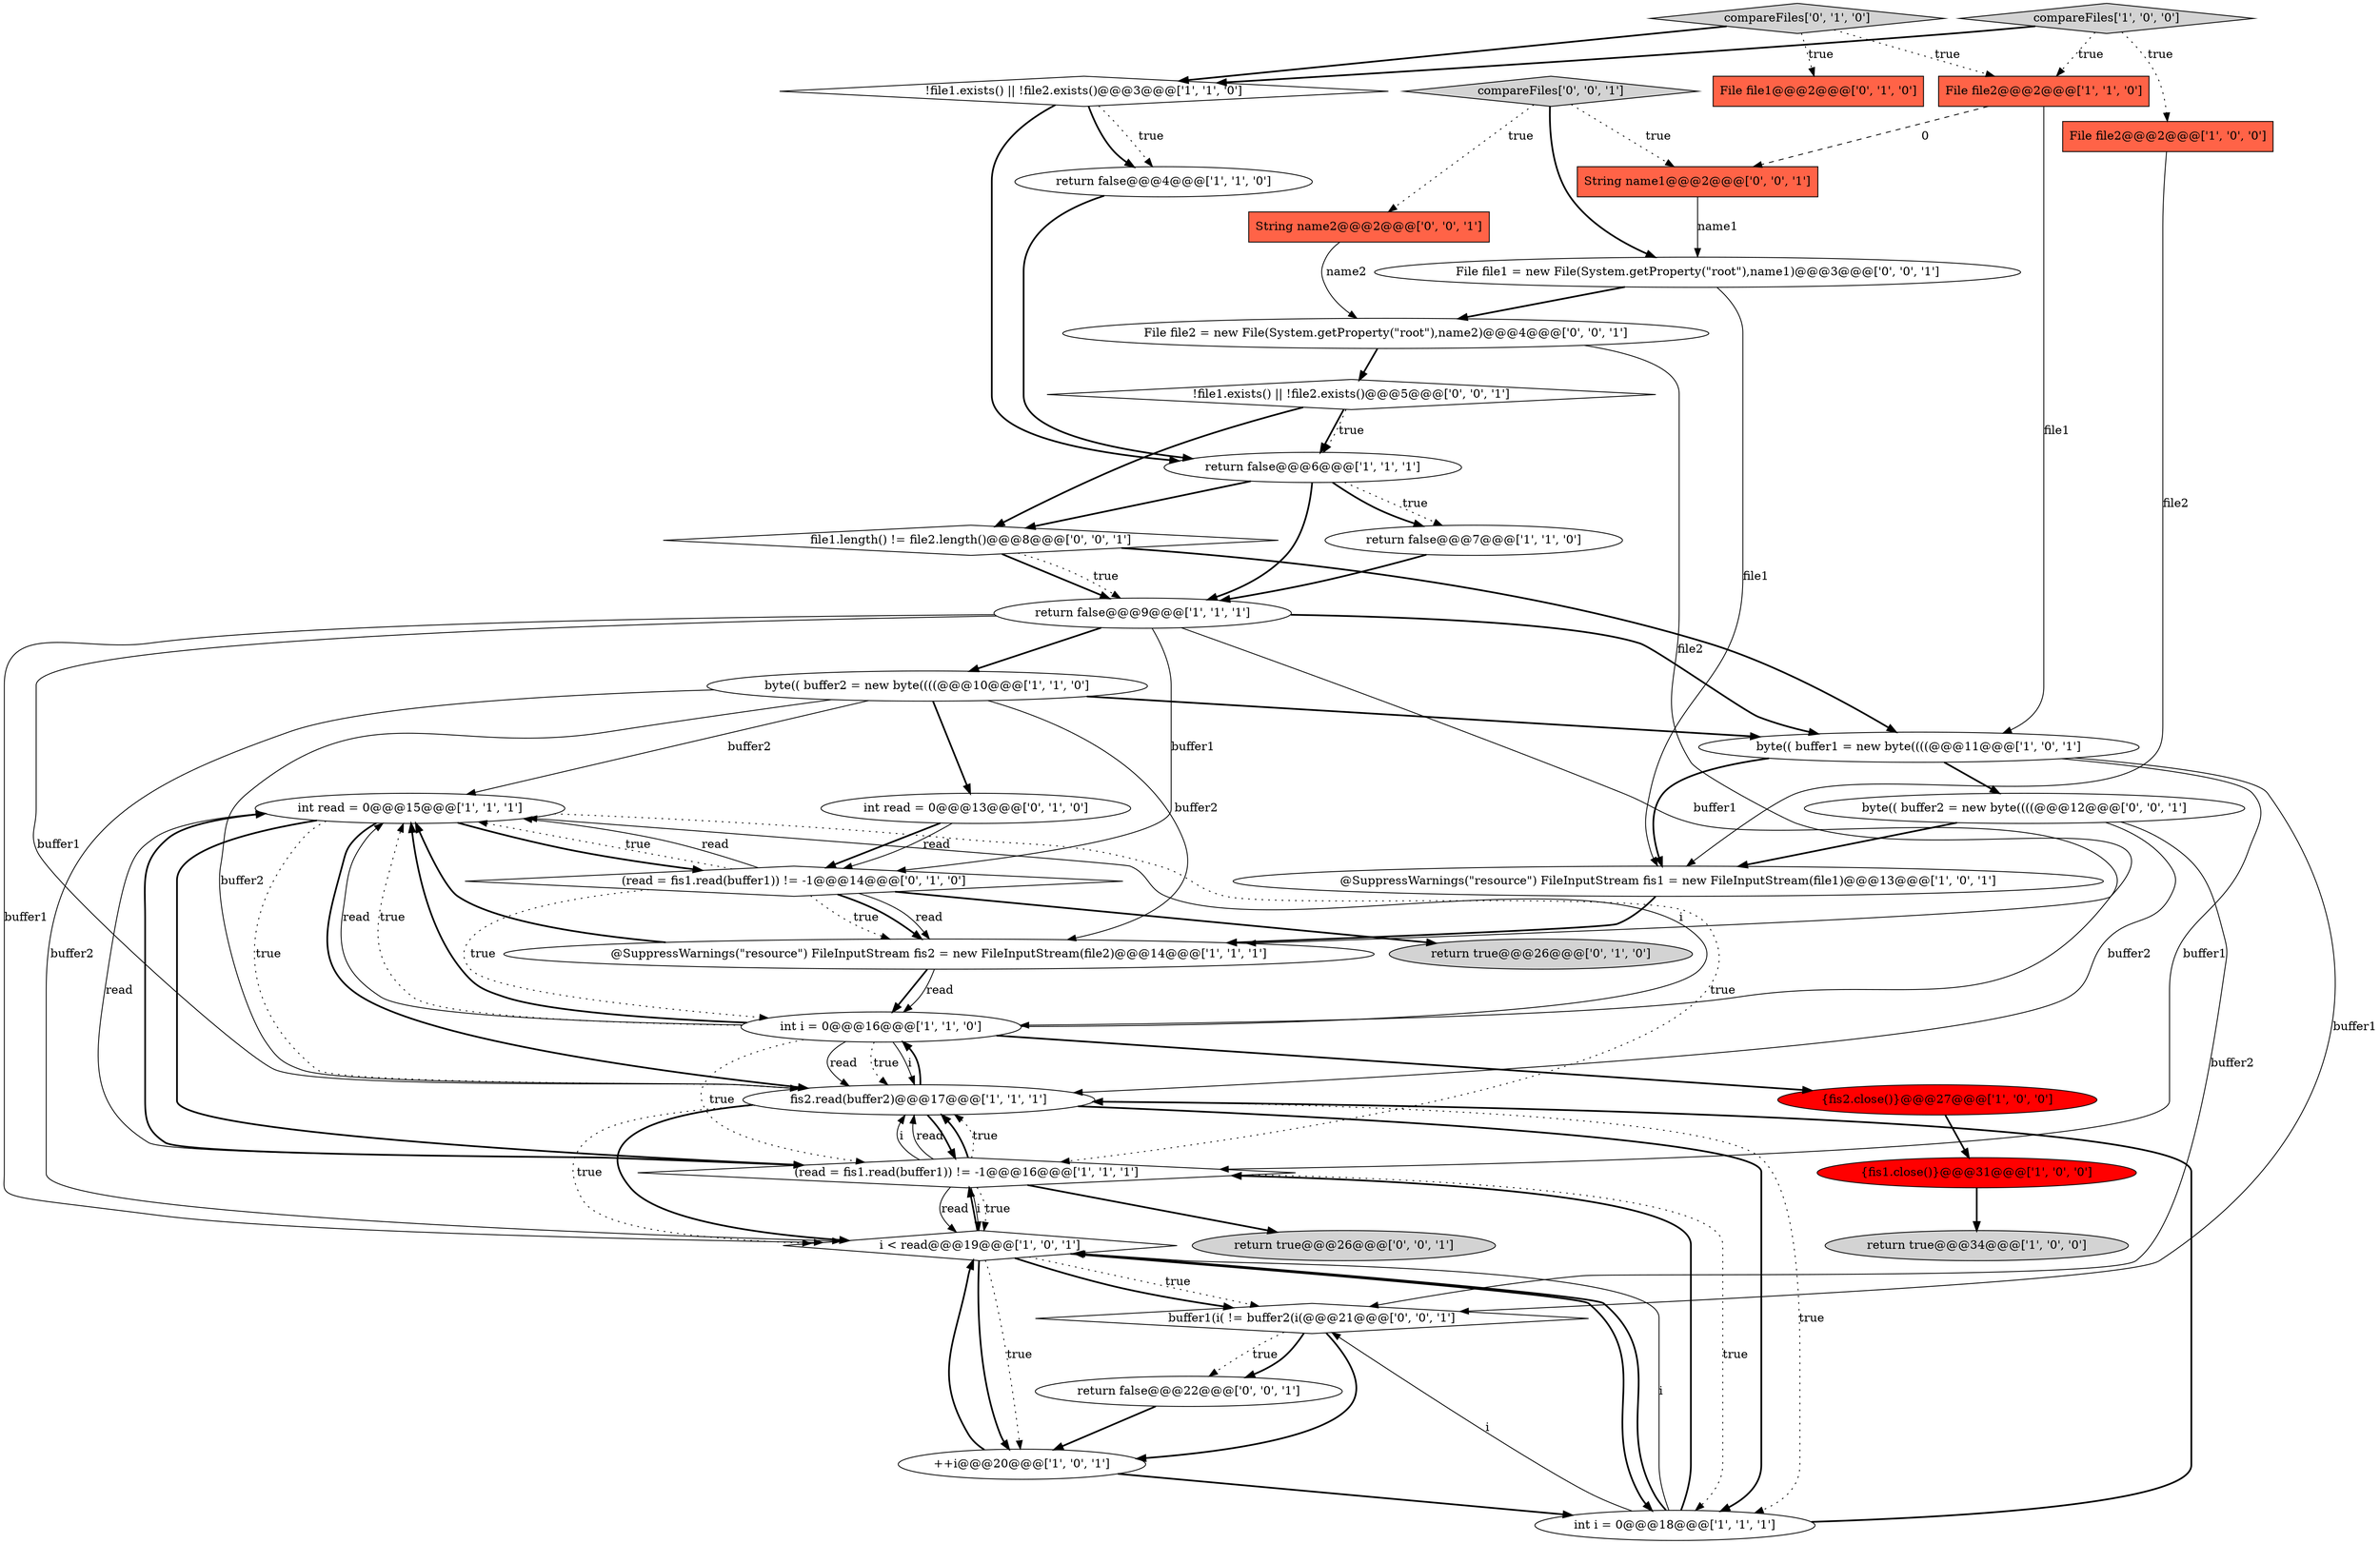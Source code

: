 digraph {
19 [style = filled, label = "int read = 0@@@15@@@['1', '1', '1']", fillcolor = white, shape = ellipse image = "AAA0AAABBB1BBB"];
17 [style = filled, label = "return false@@@9@@@['1', '1', '1']", fillcolor = white, shape = ellipse image = "AAA0AAABBB1BBB"];
32 [style = filled, label = "return false@@@22@@@['0', '0', '1']", fillcolor = white, shape = ellipse image = "AAA0AAABBB3BBB"];
0 [style = filled, label = "{fis1.close()}@@@31@@@['1', '0', '0']", fillcolor = red, shape = ellipse image = "AAA1AAABBB1BBB"];
26 [style = filled, label = "compareFiles['0', '1', '0']", fillcolor = lightgray, shape = diamond image = "AAA0AAABBB2BBB"];
21 [style = filled, label = "compareFiles['1', '0', '0']", fillcolor = lightgray, shape = diamond image = "AAA0AAABBB1BBB"];
25 [style = filled, label = "(read = fis1.read(buffer1)) != -1@@@14@@@['0', '1', '0']", fillcolor = white, shape = diamond image = "AAA0AAABBB2BBB"];
30 [style = filled, label = "File file2 = new File(System.getProperty(\"root\"),name2)@@@4@@@['0', '0', '1']", fillcolor = white, shape = ellipse image = "AAA0AAABBB3BBB"];
14 [style = filled, label = "(read = fis1.read(buffer1)) != -1@@@16@@@['1', '1', '1']", fillcolor = white, shape = diamond image = "AAA0AAABBB1BBB"];
18 [style = filled, label = "++i@@@20@@@['1', '0', '1']", fillcolor = white, shape = ellipse image = "AAA0AAABBB1BBB"];
35 [style = filled, label = "file1.length() != file2.length()@@@8@@@['0', '0', '1']", fillcolor = white, shape = diamond image = "AAA0AAABBB3BBB"];
3 [style = filled, label = "{fis2.close()}@@@27@@@['1', '0', '0']", fillcolor = red, shape = ellipse image = "AAA1AAABBB1BBB"];
10 [style = filled, label = "File file2@@@2@@@['1', '0', '0']", fillcolor = tomato, shape = box image = "AAA0AAABBB1BBB"];
8 [style = filled, label = "fis2.read(buffer2)@@@17@@@['1', '1', '1']", fillcolor = white, shape = ellipse image = "AAA0AAABBB1BBB"];
24 [style = filled, label = "int read = 0@@@13@@@['0', '1', '0']", fillcolor = white, shape = ellipse image = "AAA0AAABBB2BBB"];
7 [style = filled, label = "byte(( buffer1 = new byte((((@@@11@@@['1', '0', '1']", fillcolor = white, shape = ellipse image = "AAA0AAABBB1BBB"];
22 [style = filled, label = "File file1@@@2@@@['0', '1', '0']", fillcolor = tomato, shape = box image = "AAA0AAABBB2BBB"];
29 [style = filled, label = "String name2@@@2@@@['0', '0', '1']", fillcolor = tomato, shape = box image = "AAA0AAABBB3BBB"];
28 [style = filled, label = "!file1.exists() || !file2.exists()@@@5@@@['0', '0', '1']", fillcolor = white, shape = diamond image = "AAA0AAABBB3BBB"];
20 [style = filled, label = "int i = 0@@@18@@@['1', '1', '1']", fillcolor = white, shape = ellipse image = "AAA0AAABBB1BBB"];
6 [style = filled, label = "@SuppressWarnings(\"resource\") FileInputStream fis1 = new FileInputStream(file1)@@@13@@@['1', '0', '1']", fillcolor = white, shape = ellipse image = "AAA0AAABBB1BBB"];
5 [style = filled, label = "byte(( buffer2 = new byte((((@@@10@@@['1', '1', '0']", fillcolor = white, shape = ellipse image = "AAA0AAABBB1BBB"];
33 [style = filled, label = "buffer1(i( != buffer2(i(@@@21@@@['0', '0', '1']", fillcolor = white, shape = diamond image = "AAA0AAABBB3BBB"];
16 [style = filled, label = "return true@@@34@@@['1', '0', '0']", fillcolor = lightgray, shape = ellipse image = "AAA0AAABBB1BBB"];
12 [style = filled, label = "@SuppressWarnings(\"resource\") FileInputStream fis2 = new FileInputStream(file2)@@@14@@@['1', '1', '1']", fillcolor = white, shape = ellipse image = "AAA0AAABBB1BBB"];
13 [style = filled, label = "return false@@@7@@@['1', '1', '0']", fillcolor = white, shape = ellipse image = "AAA0AAABBB1BBB"];
31 [style = filled, label = "return true@@@26@@@['0', '0', '1']", fillcolor = lightgray, shape = ellipse image = "AAA0AAABBB3BBB"];
11 [style = filled, label = "return false@@@4@@@['1', '1', '0']", fillcolor = white, shape = ellipse image = "AAA0AAABBB1BBB"];
23 [style = filled, label = "return true@@@26@@@['0', '1', '0']", fillcolor = lightgray, shape = ellipse image = "AAA0AAABBB2BBB"];
4 [style = filled, label = "return false@@@6@@@['1', '1', '1']", fillcolor = white, shape = ellipse image = "AAA0AAABBB1BBB"];
34 [style = filled, label = "File file1 = new File(System.getProperty(\"root\"),name1)@@@3@@@['0', '0', '1']", fillcolor = white, shape = ellipse image = "AAA0AAABBB3BBB"];
15 [style = filled, label = "File file2@@@2@@@['1', '1', '0']", fillcolor = tomato, shape = box image = "AAA0AAABBB1BBB"];
36 [style = filled, label = "byte(( buffer2 = new byte((((@@@12@@@['0', '0', '1']", fillcolor = white, shape = ellipse image = "AAA0AAABBB3BBB"];
37 [style = filled, label = "String name1@@@2@@@['0', '0', '1']", fillcolor = tomato, shape = box image = "AAA0AAABBB3BBB"];
2 [style = filled, label = "int i = 0@@@16@@@['1', '1', '0']", fillcolor = white, shape = ellipse image = "AAA0AAABBB1BBB"];
1 [style = filled, label = "!file1.exists() || !file2.exists()@@@3@@@['1', '1', '0']", fillcolor = white, shape = diamond image = "AAA0AAABBB1BBB"];
9 [style = filled, label = "i < read@@@19@@@['1', '0', '1']", fillcolor = white, shape = diamond image = "AAA0AAABBB1BBB"];
27 [style = filled, label = "compareFiles['0', '0', '1']", fillcolor = lightgray, shape = diamond image = "AAA0AAABBB3BBB"];
17->2 [style = solid, label="buffer1"];
21->15 [style = dotted, label="true"];
20->9 [style = bold, label=""];
26->22 [style = dotted, label="true"];
2->8 [style = solid, label="i"];
13->17 [style = bold, label=""];
12->2 [style = bold, label=""];
28->4 [style = bold, label=""];
30->28 [style = bold, label=""];
8->20 [style = bold, label=""];
33->18 [style = bold, label=""];
21->1 [style = bold, label=""];
2->8 [style = solid, label="read"];
9->14 [style = bold, label=""];
8->20 [style = dotted, label="true"];
32->18 [style = bold, label=""];
25->19 [style = dotted, label="true"];
35->7 [style = bold, label=""];
2->8 [style = dotted, label="true"];
36->6 [style = bold, label=""];
9->33 [style = dotted, label="true"];
1->4 [style = bold, label=""];
17->5 [style = bold, label=""];
2->19 [style = solid, label="i"];
33->32 [style = dotted, label="true"];
9->33 [style = bold, label=""];
12->2 [style = solid, label="read"];
26->1 [style = bold, label=""];
30->12 [style = solid, label="file2"];
25->12 [style = dotted, label="true"];
20->14 [style = bold, label=""];
29->30 [style = solid, label="name2"];
20->33 [style = solid, label="i"];
36->33 [style = solid, label="buffer2"];
3->0 [style = bold, label=""];
19->25 [style = bold, label=""];
1->11 [style = bold, label=""];
5->8 [style = solid, label="buffer2"];
4->13 [style = dotted, label="true"];
18->20 [style = bold, label=""];
28->35 [style = bold, label=""];
20->8 [style = bold, label=""];
27->29 [style = dotted, label="true"];
7->33 [style = solid, label="buffer1"];
7->6 [style = bold, label=""];
35->17 [style = bold, label=""];
18->9 [style = bold, label=""];
2->19 [style = solid, label="read"];
37->34 [style = solid, label="name1"];
5->7 [style = bold, label=""];
17->25 [style = solid, label="buffer1"];
14->8 [style = bold, label=""];
2->19 [style = dotted, label="true"];
0->16 [style = bold, label=""];
4->17 [style = bold, label=""];
2->3 [style = bold, label=""];
11->4 [style = bold, label=""];
4->13 [style = bold, label=""];
8->14 [style = bold, label=""];
14->19 [style = bold, label=""];
9->20 [style = bold, label=""];
21->10 [style = dotted, label="true"];
34->6 [style = solid, label="file1"];
27->37 [style = dotted, label="true"];
19->8 [style = dotted, label="true"];
14->9 [style = solid, label="i"];
7->14 [style = solid, label="buffer1"];
27->34 [style = bold, label=""];
9->18 [style = bold, label=""];
19->14 [style = bold, label=""];
8->2 [style = bold, label=""];
25->19 [style = solid, label="read"];
24->25 [style = bold, label=""];
5->24 [style = bold, label=""];
14->31 [style = bold, label=""];
26->15 [style = dotted, label="true"];
14->8 [style = dotted, label="true"];
28->4 [style = dotted, label="true"];
2->14 [style = dotted, label="true"];
33->32 [style = bold, label=""];
8->9 [style = dotted, label="true"];
15->7 [style = solid, label="file1"];
25->2 [style = dotted, label="true"];
36->8 [style = solid, label="buffer2"];
7->36 [style = bold, label=""];
6->12 [style = bold, label=""];
19->14 [style = dotted, label="true"];
4->35 [style = bold, label=""];
2->19 [style = bold, label=""];
5->9 [style = solid, label="buffer2"];
25->23 [style = bold, label=""];
15->37 [style = dashed, label="0"];
1->11 [style = dotted, label="true"];
17->9 [style = solid, label="buffer1"];
14->8 [style = solid, label="i"];
34->30 [style = bold, label=""];
19->14 [style = solid, label="read"];
19->8 [style = bold, label=""];
17->7 [style = bold, label=""];
5->12 [style = solid, label="buffer2"];
14->8 [style = solid, label="read"];
14->20 [style = dotted, label="true"];
5->19 [style = solid, label="buffer2"];
10->6 [style = solid, label="file2"];
25->12 [style = bold, label=""];
24->25 [style = solid, label="read"];
8->9 [style = bold, label=""];
25->12 [style = solid, label="read"];
9->18 [style = dotted, label="true"];
35->17 [style = dotted, label="true"];
14->9 [style = dotted, label="true"];
17->8 [style = solid, label="buffer1"];
12->19 [style = bold, label=""];
20->9 [style = solid, label="i"];
14->9 [style = solid, label="read"];
}
